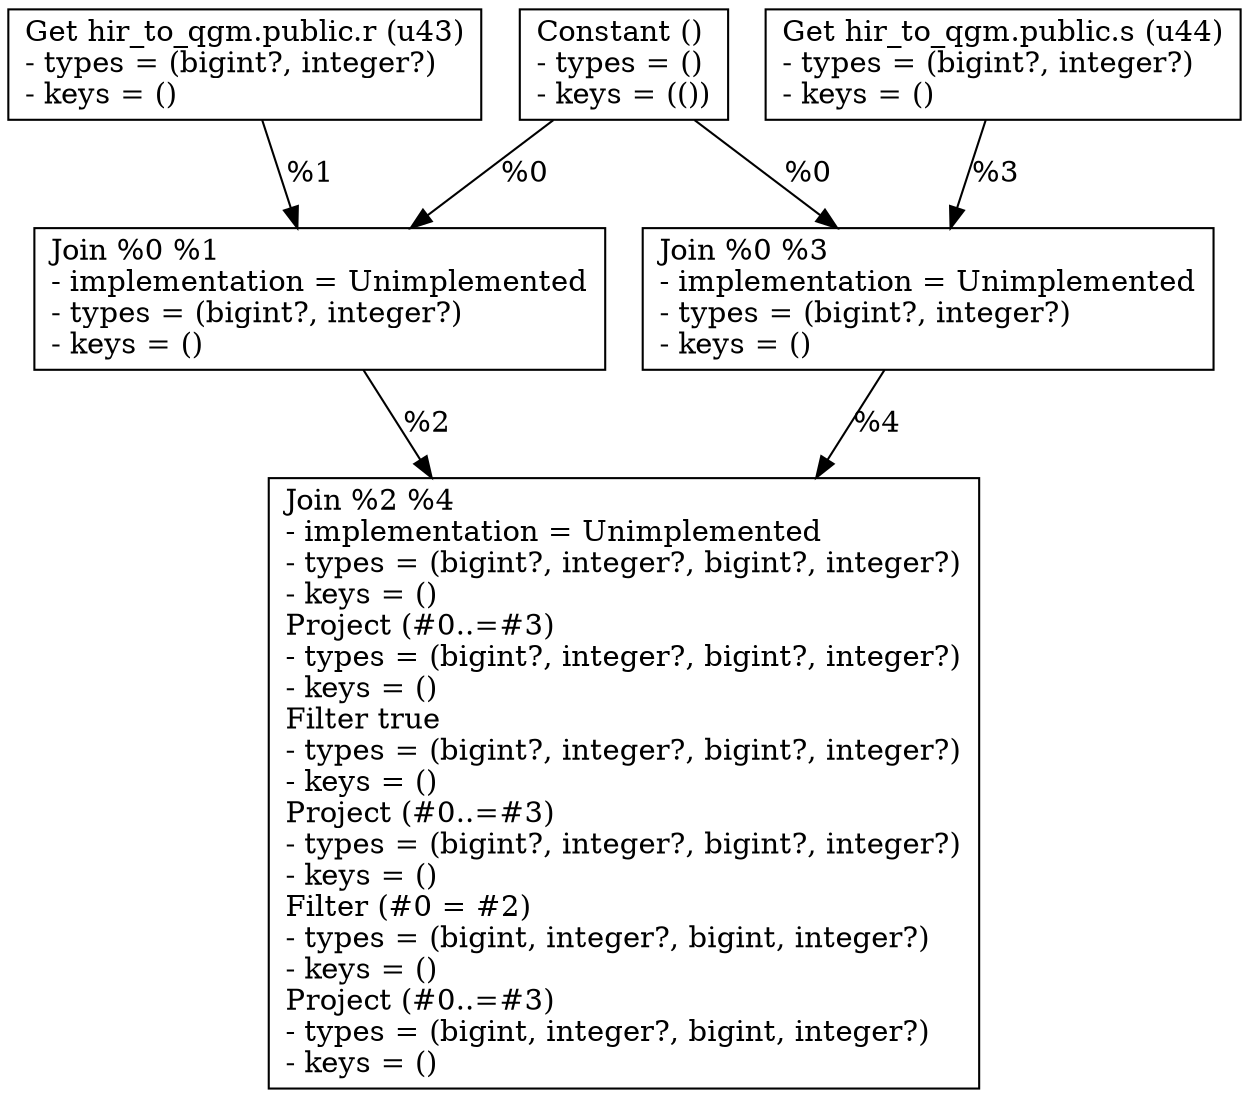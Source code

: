 digraph G {
    node0 [shape = record, label="Constant ()\l- types = ()\l- keys = (())\l"]
    node1 [shape = record, label="Get hir_to_qgm.public.r (u43)\l- types = (bigint?, integer?)\l- keys = ()\l"]
    node2 [shape = record, label="Join %0 %1\l- implementation = Unimplemented\l- types = (bigint?, integer?)\l- keys = ()\l"]
    node3 [shape = record, label="Get hir_to_qgm.public.s (u44)\l- types = (bigint?, integer?)\l- keys = ()\l"]
    node4 [shape = record, label="Join %0 %3\l- implementation = Unimplemented\l- types = (bigint?, integer?)\l- keys = ()\l"]
    node5 [shape = record, label="Join %2 %4\l- implementation = Unimplemented\l- types = (bigint?, integer?, bigint?, integer?)\l- keys = ()\lProject (#0..=#3)\l- types = (bigint?, integer?, bigint?, integer?)\l- keys = ()\lFilter true\l- types = (bigint?, integer?, bigint?, integer?)\l- keys = ()\lProject (#0..=#3)\l- types = (bigint?, integer?, bigint?, integer?)\l- keys = ()\lFilter (#0 = #2)\l- types = (bigint, integer?, bigint, integer?)\l- keys = ()\lProject (#0..=#3)\l- types = (bigint, integer?, bigint, integer?)\l- keys = ()\l"]
    node0 -> node4 [label = "%0\l"]
    node0 -> node2 [label = "%0\l"]
    node3 -> node4 [label = "%3\l"]
    node2 -> node5 [label = "%2\l"]
    node1 -> node2 [label = "%1\l"]
    node4 -> node5 [label = "%4\l"]
}
